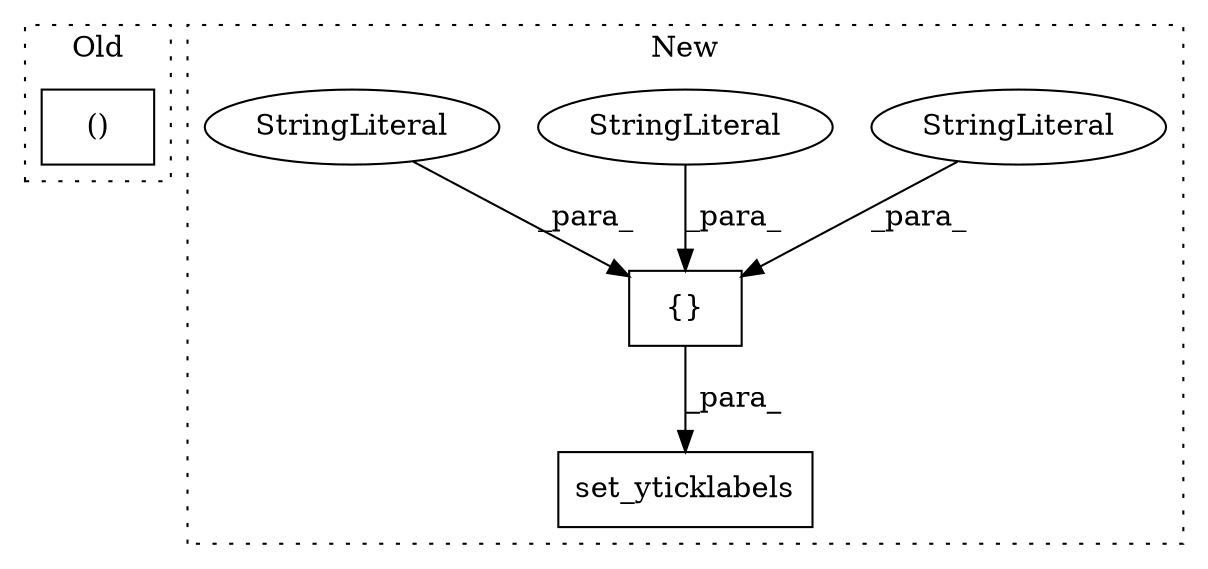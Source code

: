 digraph G {
subgraph cluster0 {
1 [label="()" a="106" s="5501" l="18" shape="box"];
label = "Old";
style="dotted";
}
subgraph cluster1 {
2 [label="set_yticklabels" a="32" s="9577,9622" l="16,1" shape="box"];
3 [label="{}" a="4" s="9605,9621" l="1,1" shape="box"];
4 [label="StringLiteral" a="45" s="9614" l="3" shape="ellipse"];
5 [label="StringLiteral" a="45" s="9610" l="3" shape="ellipse"];
6 [label="StringLiteral" a="45" s="9618" l="3" shape="ellipse"];
label = "New";
style="dotted";
}
3 -> 2 [label="_para_"];
4 -> 3 [label="_para_"];
5 -> 3 [label="_para_"];
6 -> 3 [label="_para_"];
}